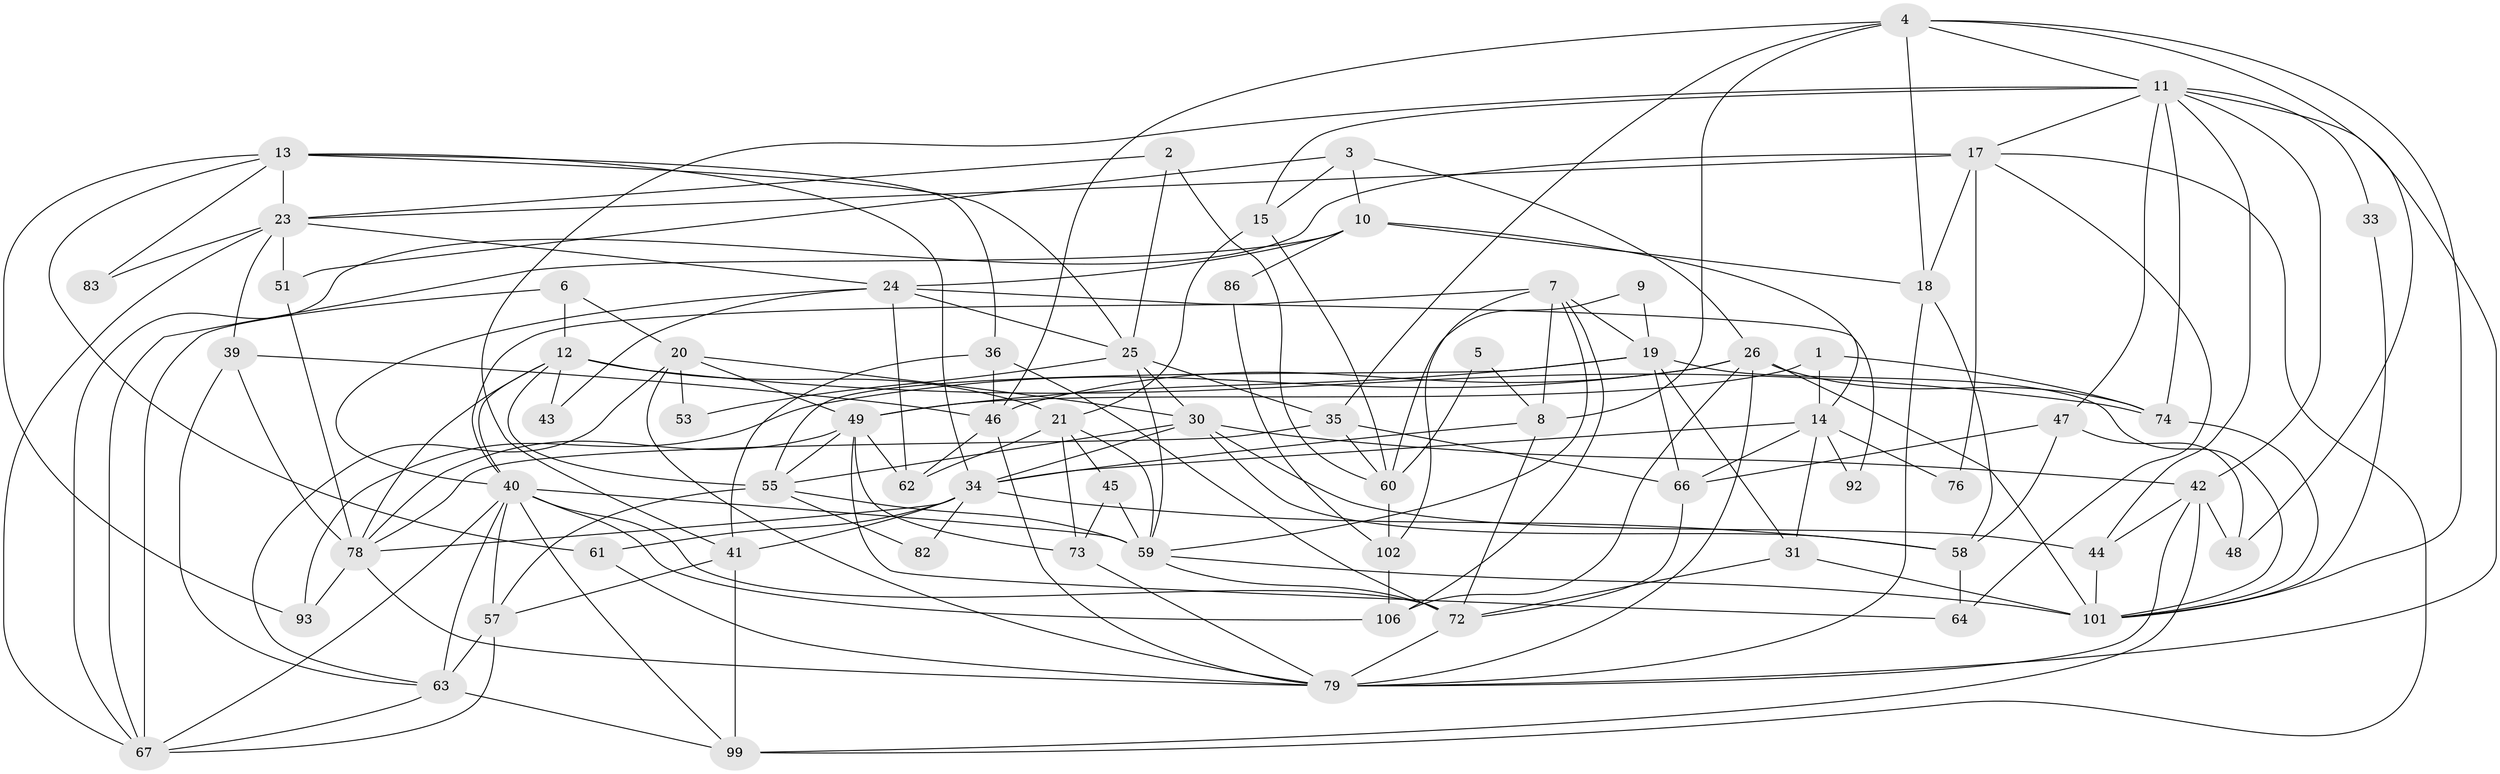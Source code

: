 // original degree distribution, {3: 0.17117117117117117, 4: 0.34234234234234234, 2: 0.17117117117117117, 8: 0.009009009009009009, 5: 0.16216216216216217, 6: 0.11711711711711711, 7: 0.02702702702702703}
// Generated by graph-tools (version 1.1) at 2025/11/02/27/25 16:11:22]
// undirected, 69 vertices, 177 edges
graph export_dot {
graph [start="1"]
  node [color=gray90,style=filled];
  1;
  2;
  3;
  4 [super="+32"];
  5;
  6;
  7 [super="+52"];
  8 [super="+54"];
  9;
  10 [super="+37"];
  11 [super="+16"];
  12 [super="+28"];
  13 [super="+95"];
  14 [super="+29"];
  15 [super="+91"];
  17 [super="+50"];
  18 [super="+77"];
  19 [super="+94"];
  20 [super="+27"];
  21 [super="+22"];
  23 [super="+70"];
  24 [super="+107"];
  25 [super="+105"];
  26 [super="+88"];
  30 [super="+103"];
  31 [super="+38"];
  33;
  34 [super="+87"];
  35 [super="+69"];
  36;
  39 [super="+104"];
  40 [super="+100"];
  41 [super="+65"];
  42 [super="+85"];
  43;
  44;
  45;
  46 [super="+56"];
  47 [super="+68"];
  48;
  49 [super="+97"];
  51;
  53;
  55 [super="+96"];
  57 [super="+90"];
  58 [super="+81"];
  59 [super="+89"];
  60 [super="+111"];
  61;
  62 [super="+75"];
  63 [super="+109"];
  64;
  66;
  67 [super="+71"];
  72 [super="+98"];
  73;
  74;
  76;
  78 [super="+80"];
  79 [super="+84"];
  82;
  83;
  86;
  92;
  93;
  99 [super="+108"];
  101 [super="+110"];
  102;
  106;
  1 -- 74;
  1 -- 14;
  1 -- 49;
  2 -- 23;
  2 -- 25;
  2 -- 60;
  3 -- 51;
  3 -- 26;
  3 -- 15;
  3 -- 10;
  4 -- 48;
  4 -- 18;
  4 -- 35;
  4 -- 101;
  4 -- 8;
  4 -- 11;
  4 -- 46;
  5 -- 60;
  5 -- 8;
  6 -- 12;
  6 -- 67;
  6 -- 20;
  7 -- 40;
  7 -- 106;
  7 -- 8;
  7 -- 59;
  7 -- 102;
  7 -- 19;
  8 -- 72;
  8 -- 34;
  9 -- 19;
  9 -- 60;
  10 -- 67;
  10 -- 14;
  10 -- 18;
  10 -- 24;
  10 -- 86;
  11 -- 42;
  11 -- 33;
  11 -- 41;
  11 -- 74;
  11 -- 44;
  11 -- 79;
  11 -- 17;
  11 -- 15;
  11 -- 47;
  12 -- 74;
  12 -- 43;
  12 -- 78;
  12 -- 55;
  12 -- 21;
  12 -- 40;
  13 -- 93;
  13 -- 23;
  13 -- 36;
  13 -- 83;
  13 -- 61;
  13 -- 25;
  13 -- 34;
  14 -- 34;
  14 -- 76;
  14 -- 66;
  14 -- 92;
  14 -- 31;
  15 -- 60;
  15 -- 21;
  17 -- 18;
  17 -- 99;
  17 -- 64;
  17 -- 67;
  17 -- 76;
  17 -- 23;
  18 -- 79;
  18 -- 58;
  19 -- 101;
  19 -- 66;
  19 -- 55;
  19 -- 31;
  19 -- 49;
  20 -- 30;
  20 -- 49;
  20 -- 53;
  20 -- 79;
  20 -- 63;
  21 -- 73;
  21 -- 59;
  21 -- 45;
  21 -- 62;
  23 -- 51;
  23 -- 67;
  23 -- 83;
  23 -- 39;
  23 -- 24;
  24 -- 92;
  24 -- 43;
  24 -- 62 [weight=2];
  24 -- 25;
  24 -- 40;
  25 -- 59;
  25 -- 30;
  25 -- 53;
  25 -- 35;
  26 -- 106;
  26 -- 93;
  26 -- 101;
  26 -- 74;
  26 -- 46;
  26 -- 79;
  30 -- 34;
  30 -- 58;
  30 -- 55 [weight=2];
  30 -- 42;
  30 -- 44;
  31 -- 72;
  31 -- 101;
  33 -- 101;
  34 -- 61;
  34 -- 78;
  34 -- 82;
  34 -- 41;
  34 -- 58;
  35 -- 66;
  35 -- 78;
  35 -- 60;
  36 -- 46;
  36 -- 72;
  36 -- 41;
  39 -- 78;
  39 -- 63;
  39 -- 46;
  40 -- 63;
  40 -- 57;
  40 -- 106;
  40 -- 67;
  40 -- 72;
  40 -- 99;
  40 -- 59;
  41 -- 99;
  41 -- 57;
  42 -- 44;
  42 -- 48;
  42 -- 79;
  42 -- 99;
  44 -- 101;
  45 -- 73;
  45 -- 59;
  46 -- 79;
  46 -- 62;
  47 -- 58 [weight=2];
  47 -- 48;
  47 -- 66;
  49 -- 73;
  49 -- 78;
  49 -- 62;
  49 -- 64;
  49 -- 55;
  51 -- 78;
  55 -- 57;
  55 -- 82;
  55 -- 59;
  57 -- 63;
  57 -- 67;
  58 -- 64;
  59 -- 72;
  59 -- 101;
  60 -- 102;
  61 -- 79;
  63 -- 67;
  63 -- 99;
  66 -- 72;
  72 -- 79;
  73 -- 79;
  74 -- 101;
  78 -- 79;
  78 -- 93;
  86 -- 102;
  102 -- 106;
}
